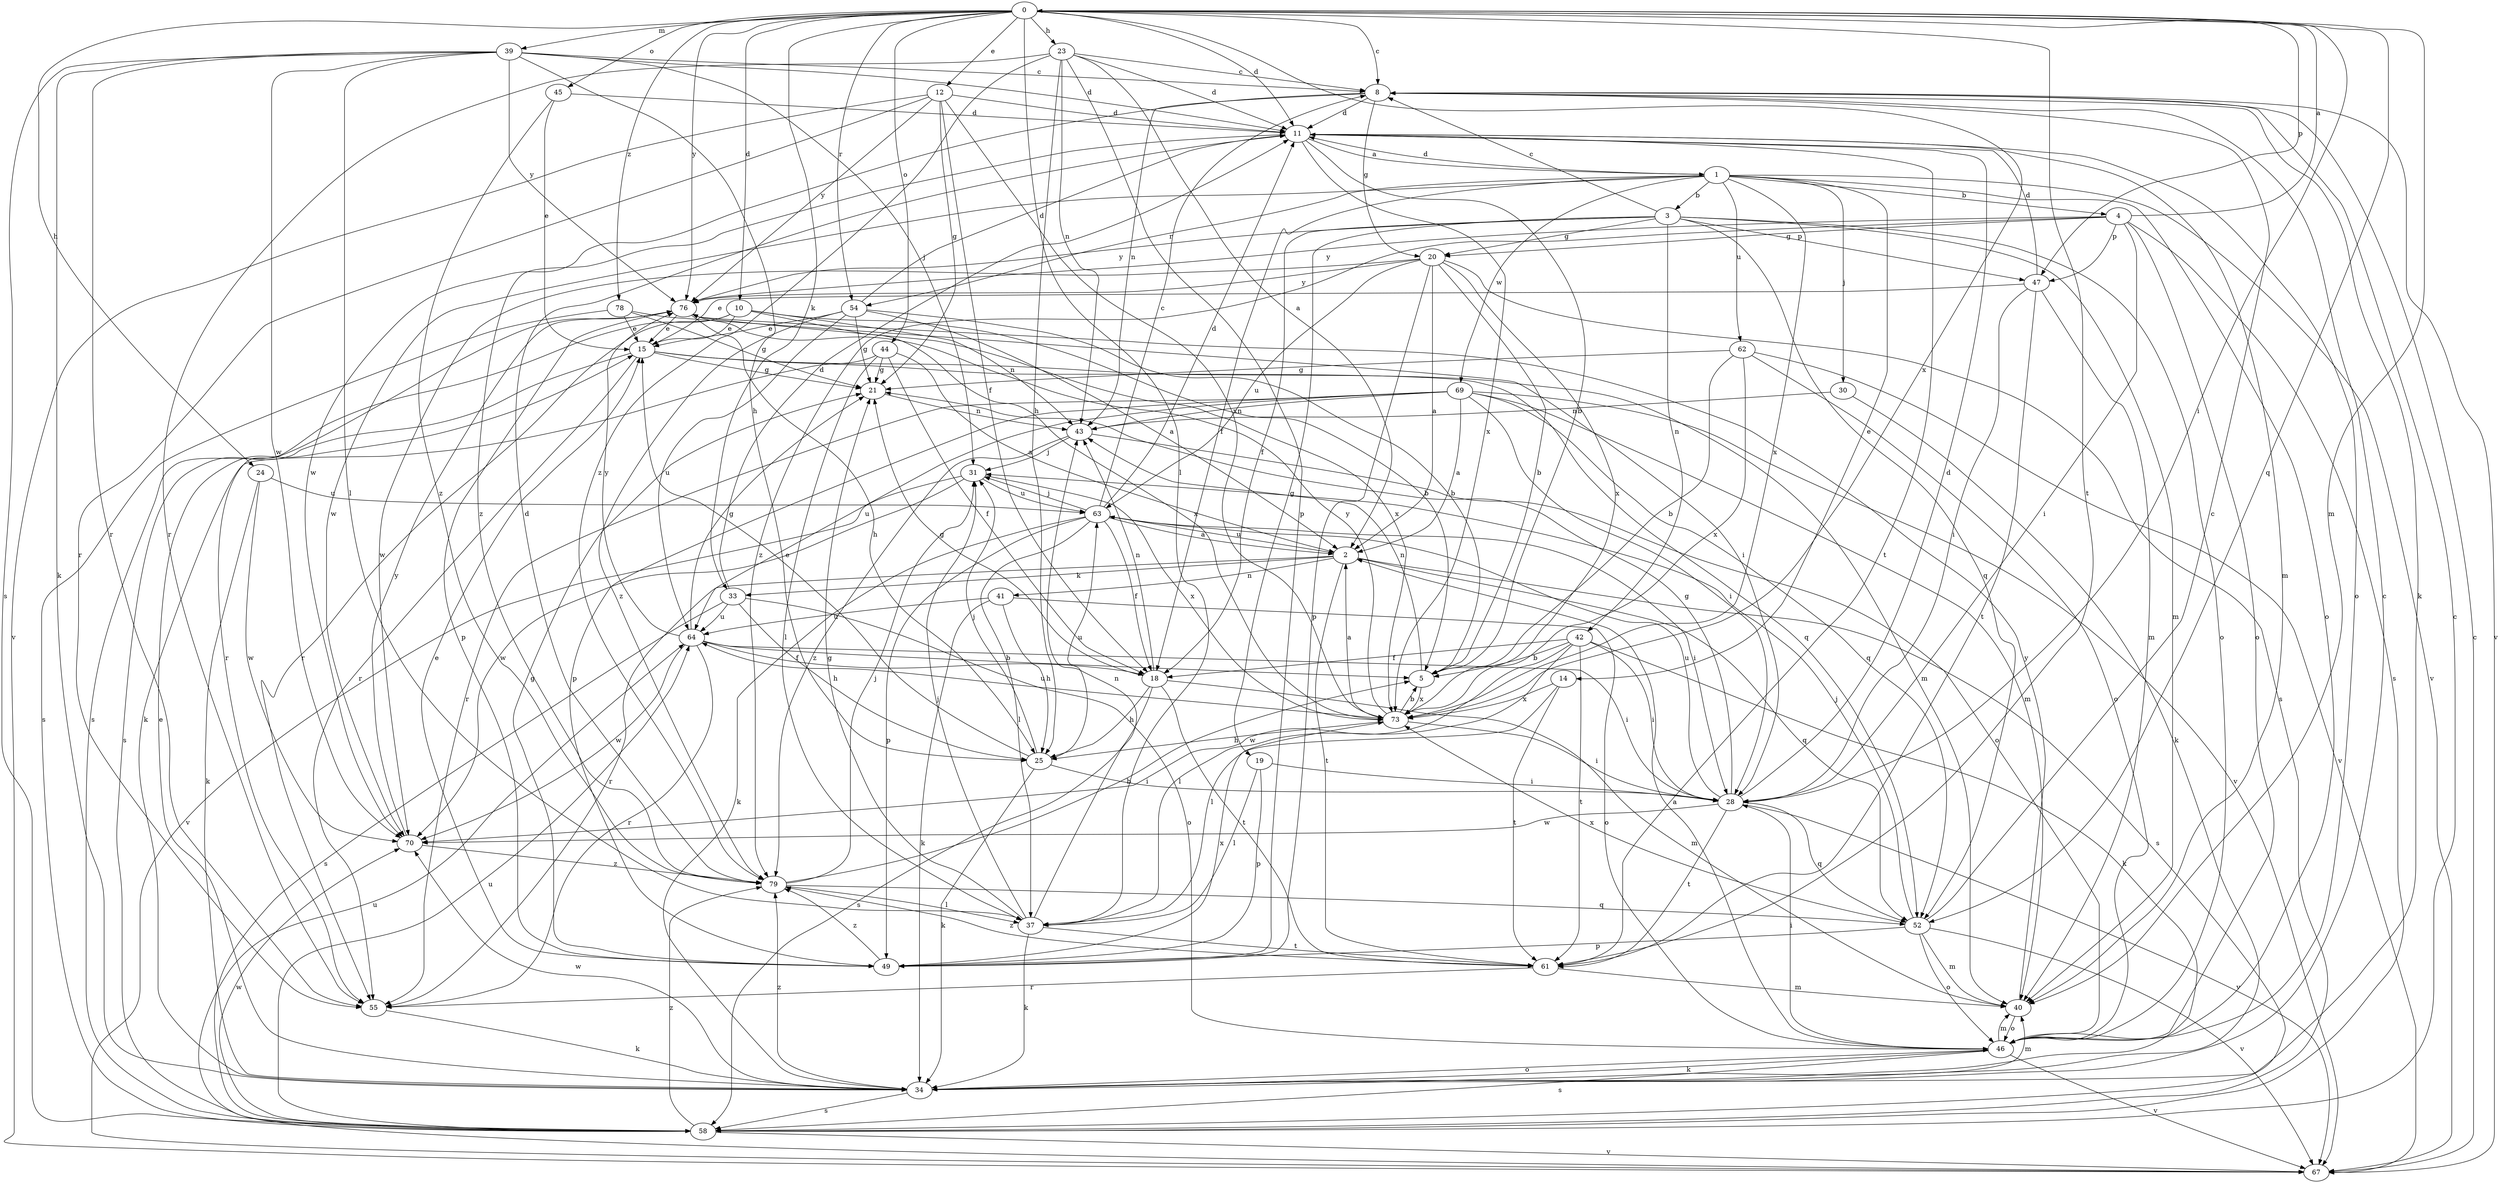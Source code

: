 strict digraph  {
0;
1;
2;
3;
4;
5;
8;
10;
11;
12;
14;
15;
18;
19;
20;
21;
23;
24;
25;
28;
30;
31;
33;
34;
37;
39;
40;
41;
42;
43;
44;
45;
46;
47;
49;
52;
54;
55;
58;
61;
62;
63;
64;
67;
69;
70;
73;
76;
78;
79;
0 -> 8  [label=c];
0 -> 10  [label=d];
0 -> 11  [label=d];
0 -> 12  [label=e];
0 -> 23  [label=h];
0 -> 24  [label=h];
0 -> 28  [label=i];
0 -> 33  [label=k];
0 -> 37  [label=l];
0 -> 39  [label=m];
0 -> 40  [label=m];
0 -> 44  [label=o];
0 -> 45  [label=o];
0 -> 47  [label=p];
0 -> 52  [label=q];
0 -> 54  [label=r];
0 -> 61  [label=t];
0 -> 73  [label=x];
0 -> 76  [label=y];
0 -> 78  [label=z];
1 -> 3  [label=b];
1 -> 4  [label=b];
1 -> 11  [label=d];
1 -> 14  [label=e];
1 -> 18  [label=f];
1 -> 30  [label=j];
1 -> 46  [label=o];
1 -> 54  [label=r];
1 -> 62  [label=u];
1 -> 67  [label=v];
1 -> 69  [label=w];
1 -> 70  [label=w];
1 -> 73  [label=x];
2 -> 33  [label=k];
2 -> 41  [label=n];
2 -> 52  [label=q];
2 -> 55  [label=r];
2 -> 58  [label=s];
2 -> 61  [label=t];
2 -> 63  [label=u];
3 -> 8  [label=c];
3 -> 18  [label=f];
3 -> 19  [label=g];
3 -> 20  [label=g];
3 -> 40  [label=m];
3 -> 42  [label=n];
3 -> 46  [label=o];
3 -> 47  [label=p];
3 -> 52  [label=q];
3 -> 76  [label=y];
4 -> 0  [label=a];
4 -> 20  [label=g];
4 -> 28  [label=i];
4 -> 46  [label=o];
4 -> 47  [label=p];
4 -> 58  [label=s];
4 -> 76  [label=y];
4 -> 79  [label=z];
5 -> 43  [label=n];
5 -> 73  [label=x];
8 -> 11  [label=d];
8 -> 20  [label=g];
8 -> 34  [label=k];
8 -> 43  [label=n];
8 -> 67  [label=v];
8 -> 70  [label=w];
10 -> 5  [label=b];
10 -> 15  [label=e];
10 -> 43  [label=n];
10 -> 55  [label=r];
10 -> 58  [label=s];
10 -> 73  [label=x];
11 -> 1  [label=a];
11 -> 5  [label=b];
11 -> 40  [label=m];
11 -> 46  [label=o];
11 -> 61  [label=t];
11 -> 73  [label=x];
11 -> 79  [label=z];
12 -> 11  [label=d];
12 -> 18  [label=f];
12 -> 21  [label=g];
12 -> 55  [label=r];
12 -> 67  [label=v];
12 -> 73  [label=x];
12 -> 76  [label=y];
14 -> 37  [label=l];
14 -> 61  [label=t];
14 -> 73  [label=x];
15 -> 21  [label=g];
15 -> 40  [label=m];
15 -> 52  [label=q];
15 -> 55  [label=r];
15 -> 58  [label=s];
18 -> 21  [label=g];
18 -> 25  [label=h];
18 -> 40  [label=m];
18 -> 43  [label=n];
18 -> 58  [label=s];
18 -> 61  [label=t];
19 -> 28  [label=i];
19 -> 37  [label=l];
19 -> 49  [label=p];
20 -> 2  [label=a];
20 -> 5  [label=b];
20 -> 49  [label=p];
20 -> 58  [label=s];
20 -> 63  [label=u];
20 -> 70  [label=w];
20 -> 73  [label=x];
20 -> 76  [label=y];
21 -> 43  [label=n];
23 -> 2  [label=a];
23 -> 8  [label=c];
23 -> 11  [label=d];
23 -> 25  [label=h];
23 -> 43  [label=n];
23 -> 49  [label=p];
23 -> 55  [label=r];
23 -> 79  [label=z];
24 -> 34  [label=k];
24 -> 63  [label=u];
24 -> 70  [label=w];
25 -> 15  [label=e];
25 -> 28  [label=i];
25 -> 31  [label=j];
25 -> 34  [label=k];
25 -> 63  [label=u];
28 -> 11  [label=d];
28 -> 21  [label=g];
28 -> 52  [label=q];
28 -> 61  [label=t];
28 -> 63  [label=u];
28 -> 67  [label=v];
28 -> 70  [label=w];
30 -> 34  [label=k];
30 -> 43  [label=n];
31 -> 63  [label=u];
31 -> 67  [label=v];
31 -> 70  [label=w];
31 -> 73  [label=x];
33 -> 11  [label=d];
33 -> 25  [label=h];
33 -> 46  [label=o];
33 -> 58  [label=s];
33 -> 64  [label=u];
34 -> 8  [label=c];
34 -> 15  [label=e];
34 -> 40  [label=m];
34 -> 46  [label=o];
34 -> 58  [label=s];
34 -> 70  [label=w];
34 -> 79  [label=z];
37 -> 21  [label=g];
37 -> 31  [label=j];
37 -> 34  [label=k];
37 -> 43  [label=n];
37 -> 61  [label=t];
39 -> 8  [label=c];
39 -> 11  [label=d];
39 -> 25  [label=h];
39 -> 31  [label=j];
39 -> 34  [label=k];
39 -> 37  [label=l];
39 -> 55  [label=r];
39 -> 58  [label=s];
39 -> 70  [label=w];
39 -> 76  [label=y];
40 -> 46  [label=o];
40 -> 76  [label=y];
41 -> 25  [label=h];
41 -> 34  [label=k];
41 -> 46  [label=o];
41 -> 64  [label=u];
42 -> 5  [label=b];
42 -> 18  [label=f];
42 -> 28  [label=i];
42 -> 34  [label=k];
42 -> 37  [label=l];
42 -> 61  [label=t];
42 -> 70  [label=w];
43 -> 31  [label=j];
43 -> 46  [label=o];
43 -> 79  [label=z];
44 -> 2  [label=a];
44 -> 18  [label=f];
44 -> 21  [label=g];
44 -> 34  [label=k];
44 -> 37  [label=l];
45 -> 11  [label=d];
45 -> 15  [label=e];
45 -> 79  [label=z];
46 -> 2  [label=a];
46 -> 28  [label=i];
46 -> 34  [label=k];
46 -> 40  [label=m];
46 -> 58  [label=s];
46 -> 67  [label=v];
47 -> 11  [label=d];
47 -> 15  [label=e];
47 -> 28  [label=i];
47 -> 40  [label=m];
47 -> 61  [label=t];
49 -> 15  [label=e];
49 -> 21  [label=g];
49 -> 73  [label=x];
49 -> 79  [label=z];
52 -> 8  [label=c];
52 -> 31  [label=j];
52 -> 40  [label=m];
52 -> 46  [label=o];
52 -> 49  [label=p];
52 -> 67  [label=v];
52 -> 73  [label=x];
54 -> 2  [label=a];
54 -> 5  [label=b];
54 -> 11  [label=d];
54 -> 15  [label=e];
54 -> 21  [label=g];
54 -> 64  [label=u];
54 -> 79  [label=z];
55 -> 34  [label=k];
58 -> 8  [label=c];
58 -> 64  [label=u];
58 -> 67  [label=v];
58 -> 70  [label=w];
58 -> 79  [label=z];
61 -> 40  [label=m];
61 -> 55  [label=r];
61 -> 79  [label=z];
62 -> 5  [label=b];
62 -> 21  [label=g];
62 -> 46  [label=o];
62 -> 67  [label=v];
62 -> 73  [label=x];
63 -> 2  [label=a];
63 -> 8  [label=c];
63 -> 11  [label=d];
63 -> 18  [label=f];
63 -> 28  [label=i];
63 -> 31  [label=j];
63 -> 34  [label=k];
63 -> 37  [label=l];
63 -> 49  [label=p];
64 -> 5  [label=b];
64 -> 18  [label=f];
64 -> 21  [label=g];
64 -> 28  [label=i];
64 -> 55  [label=r];
64 -> 70  [label=w];
64 -> 76  [label=y];
67 -> 8  [label=c];
67 -> 64  [label=u];
69 -> 2  [label=a];
69 -> 28  [label=i];
69 -> 40  [label=m];
69 -> 43  [label=n];
69 -> 49  [label=p];
69 -> 52  [label=q];
69 -> 55  [label=r];
69 -> 64  [label=u];
69 -> 67  [label=v];
70 -> 76  [label=y];
70 -> 79  [label=z];
73 -> 2  [label=a];
73 -> 5  [label=b];
73 -> 25  [label=h];
73 -> 28  [label=i];
73 -> 64  [label=u];
73 -> 76  [label=y];
76 -> 15  [label=e];
76 -> 25  [label=h];
76 -> 49  [label=p];
76 -> 55  [label=r];
76 -> 73  [label=x];
78 -> 15  [label=e];
78 -> 21  [label=g];
78 -> 28  [label=i];
78 -> 58  [label=s];
79 -> 5  [label=b];
79 -> 11  [label=d];
79 -> 31  [label=j];
79 -> 37  [label=l];
79 -> 52  [label=q];
}
